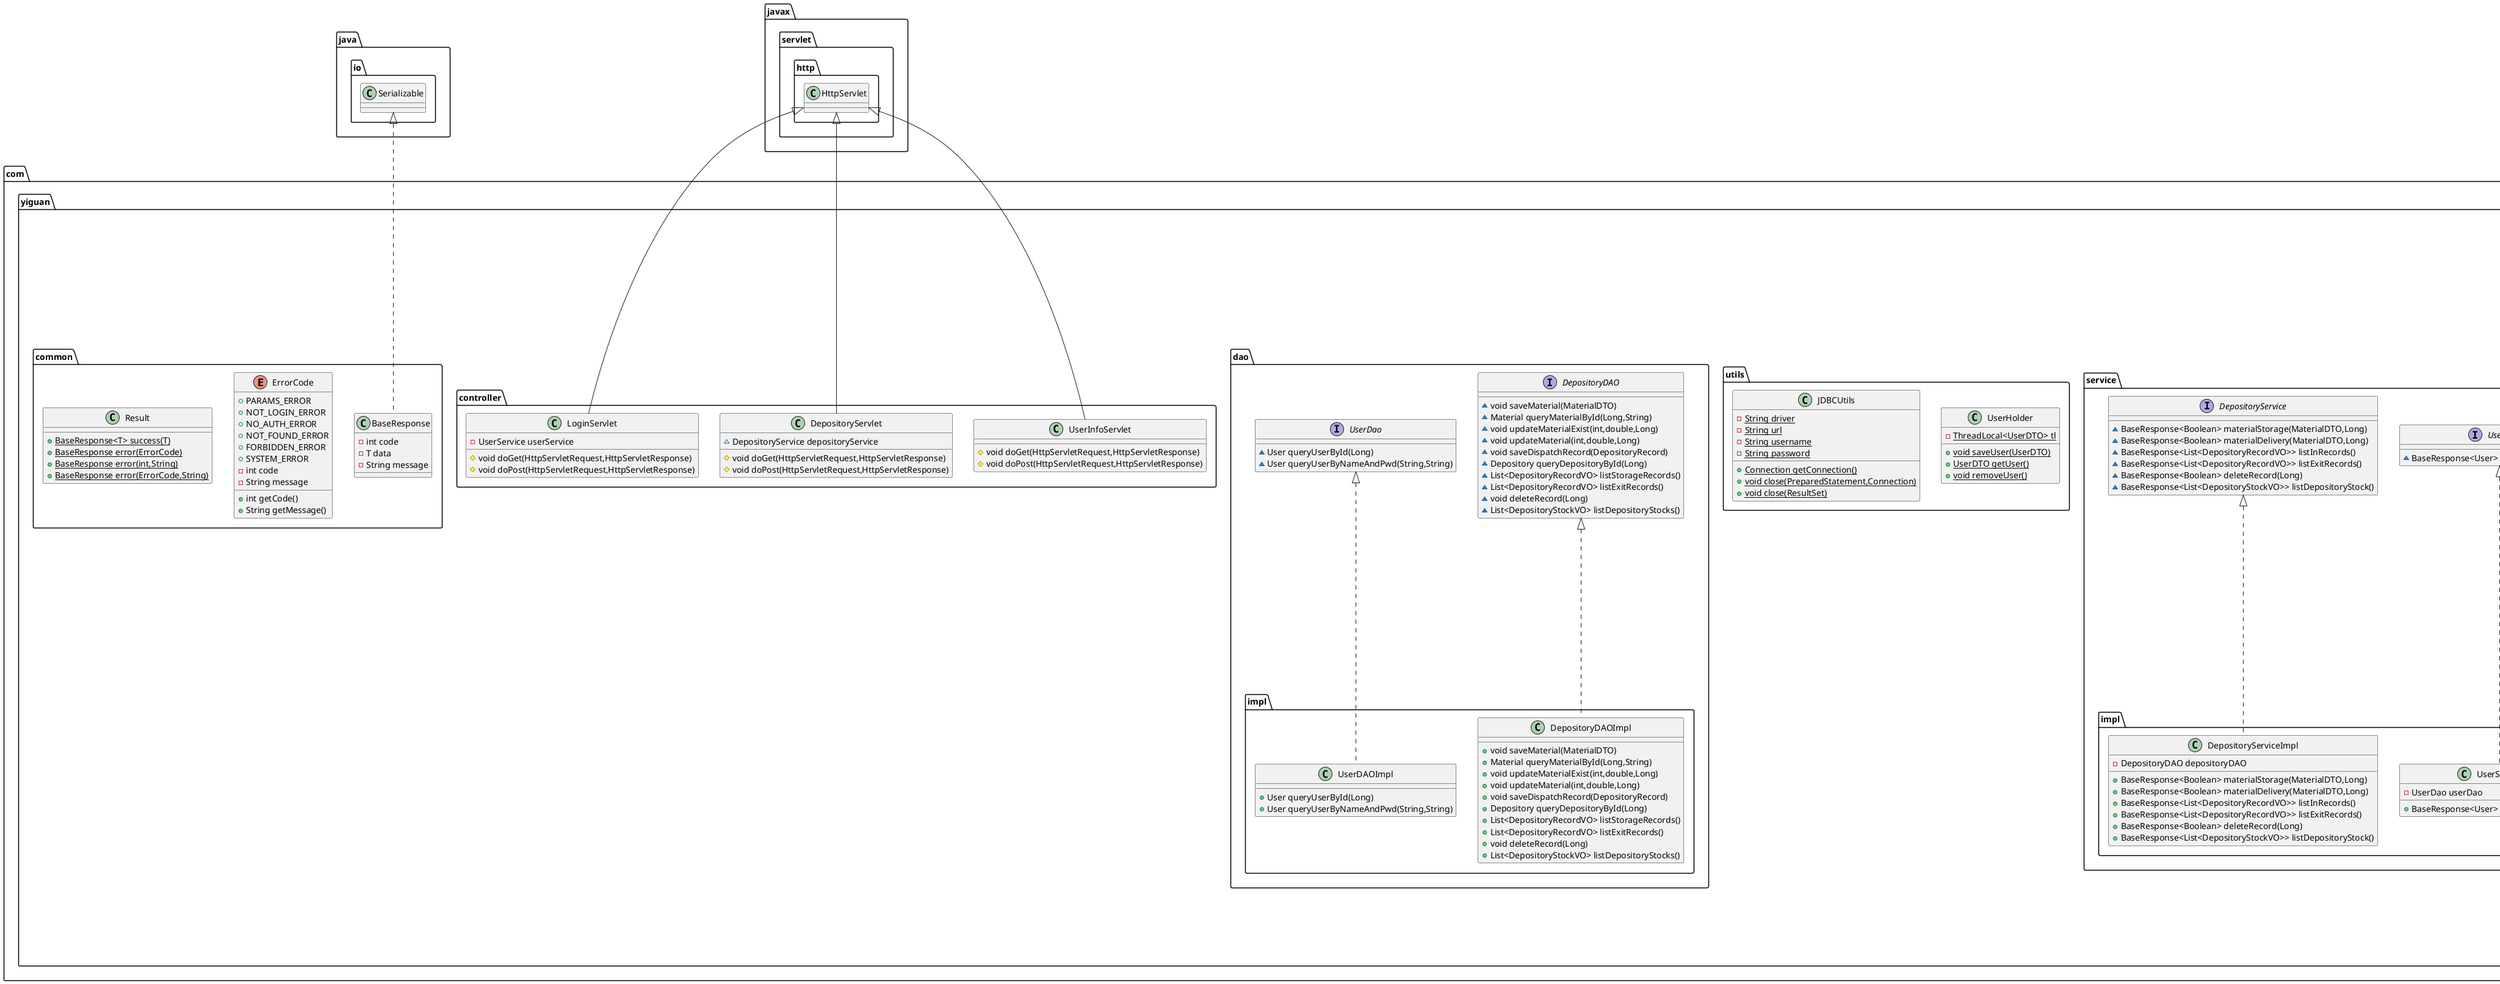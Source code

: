 @startuml
class com.yiguan.model.entity.DepositoryRecord {
- Long id
- String materialName
- String depositoryName
- int type
- int quantity
- Long applicantId
- String applyRemark
- Date applyTime
- Double price
+ void setId(Long)
+ void setMaterialName(String)
+ void setDepositoryName(String)
+ void setType(int)
+ void setQuantity(int)
+ void setApplicantId(Long)
+ void setApplyRemark(String)
+ void setApplyTime(Date)
+ void setPrice(Double)
+ Long getId()
+ String getMaterialName()
+ String getDepositoryName()
+ int getType()
+ int getQuantity()
+ Long getApplicantId()
+ String getApplyRemark()
+ Date getApplyTime()
+ Double getPrice()
}
interface com.yiguan.service.UserService {
~ BaseResponse<User> userLogin(String,String)
}
class com.yiguan.utils.UserHolder {
- {static} ThreadLocal<UserDTO> tl
+ {static} void saveUser(UserDTO)
+ {static} UserDTO getUser()
+ {static} void removeUser()
}
class com.yiguan.dao.impl.DepositoryDAOImpl {
+ void saveMaterial(MaterialDTO)
+ Material queryMaterialById(Long,String)
+ void updateMaterialExist(int,double,Long)
+ void updateMaterial(int,double,Long)
+ void saveDispatchRecord(DepositoryRecord)
+ Depository queryDepositoryById(Long)
+ List<DepositoryRecordVO> listStorageRecords()
+ List<DepositoryRecordVO> listExitRecords()
+ void deleteRecord(Long)
+ List<DepositoryStockVO> listDepositoryStocks()
}
class com.yiguan.model.dto.UserDTO {
- Long userId
- String userName
- String userPassword
+ Long getUserId()
+ String getUserName()
+ String getUserPassword()
+ void setUserId(Long)
+ void setUserName(String)
+ void setUserPassword(String)
}
class com.yiguan.model.entity.Depository {
- Long id
- String depositoryName
- String address
- String introduction
+ Long getId()
+ String getDepositoryName()
+ String getAddress()
+ String getIntroduction()
+ void setId(Long)
+ void setDepositoryName(String)
+ void setAddress(String)
+ void setIntroduction(String)
}
class com.yiguan.common.BaseResponse {
- int code
- T data
- String message
}
enum com.yiguan.common.ErrorCode {
+  PARAMS_ERROR
+  NOT_LOGIN_ERROR
+  NO_AUTH_ERROR
+  NOT_FOUND_ERROR
+  FORBIDDEN_ERROR
+  SYSTEM_ERROR
- int code
- String message
+ int getCode()
+ String getMessage()
}
class com.yiguan.model.vo.DepositoryRecordVO {
- Long id
- String materialName
- String depositoryName
- Integer quantity
- Double price
- String applicantName
- Date applyTime
+ Long getId()
+ String getMaterialName()
+ String getDepositoryName()
+ Integer getQuantity()
+ Double getPrice()
+ String getApplicantName()
+ Date getApplyTime()
+ void setId(Long)
+ void setMaterialName(String)
+ void setDepositoryName(String)
+ void setQuantity(Integer)
+ void setPrice(Double)
+ void setApplicantName(String)
+ void setApplyTime(Date)
}
class com.yiguan.model.entity.User {
- Long userId
- String userName
- String userPassword
- int userAuth
- Date entryDate
- int gender
- String phone
+ Long getUserId()
+ String getUserName()
+ String getUserPassword()
+ int getUserAuth()
+ Date getEntryDate()
+ int getGender()
+ String getPhone()
+ void setUserId(Long)
+ void setUserName(String)
+ void setUserPassword(String)
+ void setUserAuth(int)
+ void setEntryDate(Date)
+ void setGender(int)
+ void setPhone(String)
}
interface com.yiguan.dao.DepositoryDAO {
~ void saveMaterial(MaterialDTO)
~ Material queryMaterialById(Long,String)
~ void updateMaterialExist(int,double,Long)
~ void updateMaterial(int,double,Long)
~ void saveDispatchRecord(DepositoryRecord)
~ Depository queryDepositoryById(Long)
~ List<DepositoryRecordVO> listStorageRecords()
~ List<DepositoryRecordVO> listExitRecords()
~ void deleteRecord(Long)
~ List<DepositoryStockVO> listDepositoryStocks()
}
interface com.yiguan.dao.UserDao {
~ User queryUserById(Long)
~ User queryUserByNameAndPwd(String,String)
}
class com.yiguan.common.Result {
+ {static} BaseResponse<T> success(T)
+ {static} BaseResponse error(ErrorCode)
+ {static} BaseResponse error(int,String)
+ {static} BaseResponse error(ErrorCode,String)
}
class com.yiguan.service.impl.UserServiceImpl {
- UserDao userDao
+ BaseResponse<User> userLogin(String,String)
}
class com.yiguan.controller.UserInfoServlet {
# void doGet(HttpServletRequest,HttpServletResponse)
# void doPost(HttpServletRequest,HttpServletResponse)
}
class com.yiguan.utils.JDBCUtils {
- {static} String driver
- {static} String url
- {static} String username
- {static} String password
+ {static} Connection getConnection()
+ {static} void close(PreparedStatement,Connection)
+ {static} void close(ResultSet)
}
interface com.yiguan.service.DepositoryService {
~ BaseResponse<Boolean> materialStorage(MaterialDTO,Long)
~ BaseResponse<Boolean> materialDelivery(MaterialDTO,Long)
~ BaseResponse<List<DepositoryRecordVO>> listInRecords()
~ BaseResponse<List<DepositoryRecordVO>> listExitRecords()
~ BaseResponse<Boolean> deleteRecord(Long)
~ BaseResponse<List<DepositoryStockVO>> listDepositoryStock()
}
class com.yiguan.model.vo.DepositoryStockVO {
- Long id
- Integer stock
- String name
+ Long getId()
+ Integer getStock()
+ String getName()
+ void setId(Long)
+ void setStock(Integer)
+ void setName(String)
}
class com.yiguan.model.entity.Material {
- Long id
- Long depositoryId
- String materialName
- int quantity
- Double price
+ void setId(Long)
+ void setDepositoryId(Long)
+ void setMaterialName(String)
+ void setQuantity(int)
+ void setPrice(Double)
+ Long getId()
+ Long getDepositoryId()
+ String getMaterialName()
+ int getQuantity()
+ Double getPrice()
}
class com.yiguan.service.impl.DepositoryServiceImpl {
- DepositoryDAO depositoryDAO
+ BaseResponse<Boolean> materialStorage(MaterialDTO,Long)
+ BaseResponse<Boolean> materialDelivery(MaterialDTO,Long)
+ BaseResponse<List<DepositoryRecordVO>> listInRecords()
+ BaseResponse<List<DepositoryRecordVO>> listExitRecords()
+ BaseResponse<Boolean> deleteRecord(Long)
+ BaseResponse<List<DepositoryStockVO>> listDepositoryStock()
}
class com.yiguan.controller.DepositoryServlet {
~ DepositoryService depositoryService
# void doGet(HttpServletRequest,HttpServletResponse)
# void doPost(HttpServletRequest,HttpServletResponse)
}
class com.yiguan.dao.impl.UserDAOImpl {
+ User queryUserById(Long)
+ User queryUserByNameAndPwd(String,String)
}
class com.yiguan.model.dto.MaterialDTO {
- Long depositoryId
- String name
- Integer quantity
- Double price
+ Long getDepositoryId()
+ String getName()
+ Integer getQuantity()
+ Double getPrice()
+ void setDepositoryId(Long)
+ void setName(String)
+ void setQuantity(Integer)
+ void setPrice(Double)
}
class com.yiguan.controller.LoginServlet {
- UserService userService
# void doGet(HttpServletRequest,HttpServletResponse)
# void doPost(HttpServletRequest,HttpServletResponse)
}


com.yiguan.dao.DepositoryDAO <|.. com.yiguan.dao.impl.DepositoryDAOImpl
java.io.Serializable <|.. com.yiguan.common.BaseResponse
com.yiguan.service.UserService <|.. com.yiguan.service.impl.UserServiceImpl
javax.servlet.http.HttpServlet <|-- com.yiguan.controller.UserInfoServlet
com.yiguan.service.DepositoryService <|.. com.yiguan.service.impl.DepositoryServiceImpl
javax.servlet.http.HttpServlet <|-- com.yiguan.controller.DepositoryServlet
com.yiguan.dao.UserDao <|.. com.yiguan.dao.impl.UserDAOImpl
javax.servlet.http.HttpServlet <|-- com.yiguan.controller.LoginServlet
@enduml